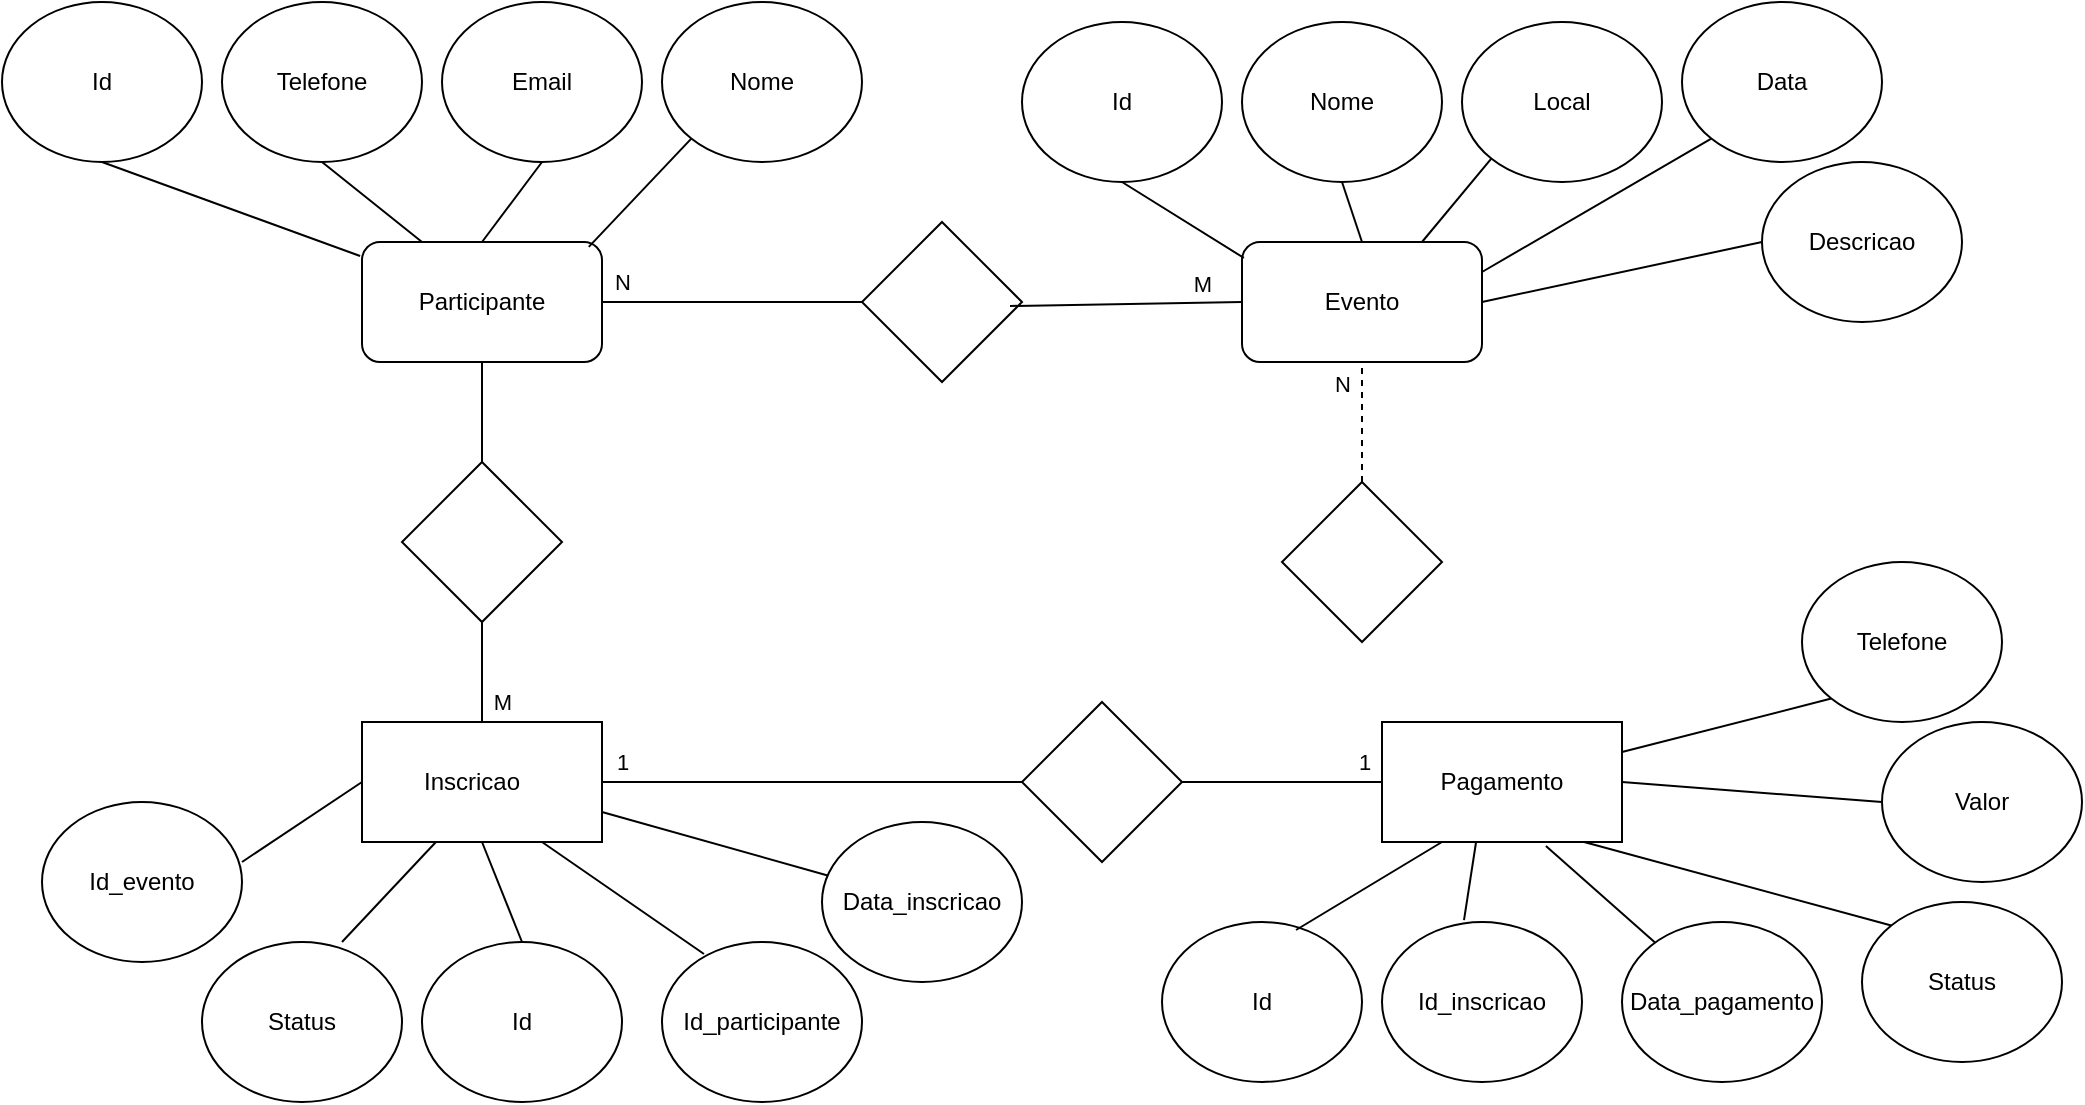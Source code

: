<mxfile>
    <diagram id="Qay9iK6ChZoNCarTy1dK" name="Página-1">
        <mxGraphModel dx="1330" dy="435" grid="1" gridSize="10" guides="1" tooltips="1" connect="1" arrows="1" fold="1" page="0" pageScale="1" pageWidth="827" pageHeight="1169" math="0" shadow="0">
            <root>
                <mxCell id="0"/>
                <mxCell id="1" parent="0"/>
                <mxCell id="2" value="Participante" style="rounded=1;whiteSpace=wrap;html=1;" vertex="1" parent="1">
                    <mxGeometry x="220" y="130" width="120" height="60" as="geometry"/>
                </mxCell>
                <mxCell id="3" value="Id" style="ellipse;whiteSpace=wrap;html=1;" vertex="1" parent="1">
                    <mxGeometry x="40" y="10" width="100" height="80" as="geometry"/>
                </mxCell>
                <mxCell id="4" value="" style="endArrow=none;html=1;exitX=-0.008;exitY=0.117;exitDx=0;exitDy=0;exitPerimeter=0;entryX=0.5;entryY=1;entryDx=0;entryDy=0;" edge="1" parent="1" source="2" target="3">
                    <mxGeometry width="50" height="50" relative="1" as="geometry">
                        <mxPoint x="250" y="120" as="sourcePoint"/>
                        <mxPoint x="300" y="70" as="targetPoint"/>
                    </mxGeometry>
                </mxCell>
                <mxCell id="6" value="Telefone" style="ellipse;whiteSpace=wrap;html=1;" vertex="1" parent="1">
                    <mxGeometry x="150" y="10" width="100" height="80" as="geometry"/>
                </mxCell>
                <mxCell id="7" value="Email" style="ellipse;whiteSpace=wrap;html=1;" vertex="1" parent="1">
                    <mxGeometry x="260" y="10" width="100" height="80" as="geometry"/>
                </mxCell>
                <mxCell id="8" value="Nome" style="ellipse;whiteSpace=wrap;html=1;" vertex="1" parent="1">
                    <mxGeometry x="370" y="10" width="100" height="80" as="geometry"/>
                </mxCell>
                <mxCell id="9" value="" style="endArrow=none;html=1;exitX=0.25;exitY=0;exitDx=0;exitDy=0;entryX=0.5;entryY=1;entryDx=0;entryDy=0;" edge="1" parent="1" source="2" target="6">
                    <mxGeometry width="50" height="50" relative="1" as="geometry">
                        <mxPoint x="279" y="127" as="sourcePoint"/>
                        <mxPoint x="150" y="80" as="targetPoint"/>
                    </mxGeometry>
                </mxCell>
                <mxCell id="10" value="" style="endArrow=none;html=1;exitX=0.5;exitY=0;exitDx=0;exitDy=0;entryX=0.5;entryY=1;entryDx=0;entryDy=0;" edge="1" parent="1" source="2" target="7">
                    <mxGeometry width="50" height="50" relative="1" as="geometry">
                        <mxPoint x="239" y="157" as="sourcePoint"/>
                        <mxPoint x="110" y="110" as="targetPoint"/>
                    </mxGeometry>
                </mxCell>
                <mxCell id="11" value="" style="endArrow=none;html=1;exitX=0.945;exitY=0.041;exitDx=0;exitDy=0;entryX=0;entryY=1;entryDx=0;entryDy=0;exitPerimeter=0;" edge="1" parent="1" source="2" target="8">
                    <mxGeometry width="50" height="50" relative="1" as="geometry">
                        <mxPoint x="249" y="167" as="sourcePoint"/>
                        <mxPoint x="120" y="120" as="targetPoint"/>
                    </mxGeometry>
                </mxCell>
                <mxCell id="12" value="" style="rhombus;whiteSpace=wrap;html=1;" vertex="1" parent="1">
                    <mxGeometry x="470" y="120" width="80" height="80" as="geometry"/>
                </mxCell>
                <mxCell id="13" value="" style="endArrow=none;html=1;exitX=1;exitY=0.5;exitDx=0;exitDy=0;entryX=0;entryY=0.5;entryDx=0;entryDy=0;" edge="1" parent="1" source="2" target="12">
                    <mxGeometry width="50" height="50" relative="1" as="geometry">
                        <mxPoint x="259" y="177" as="sourcePoint"/>
                        <mxPoint x="430" y="160" as="targetPoint"/>
                    </mxGeometry>
                </mxCell>
                <mxCell id="69" value="N" style="edgeLabel;html=1;align=center;verticalAlign=middle;resizable=0;points=[];" vertex="1" connectable="0" parent="13">
                    <mxGeometry x="-0.759" y="-1" relative="1" as="geometry">
                        <mxPoint x="-6" y="-11" as="offset"/>
                    </mxGeometry>
                </mxCell>
                <mxCell id="14" value="Evento" style="rounded=1;whiteSpace=wrap;html=1;" vertex="1" parent="1">
                    <mxGeometry x="660" y="130" width="120" height="60" as="geometry"/>
                </mxCell>
                <mxCell id="16" value="" style="endArrow=none;html=1;entryX=0.925;entryY=0.525;entryDx=0;entryDy=0;entryPerimeter=0;exitX=0;exitY=0.5;exitDx=0;exitDy=0;" edge="1" parent="1" source="14" target="12">
                    <mxGeometry width="50" height="50" relative="1" as="geometry">
                        <mxPoint x="600" y="140" as="sourcePoint"/>
                        <mxPoint x="480" y="170" as="targetPoint"/>
                    </mxGeometry>
                </mxCell>
                <mxCell id="70" value="M" style="edgeLabel;html=1;align=center;verticalAlign=middle;resizable=0;points=[];" vertex="1" connectable="0" parent="16">
                    <mxGeometry x="-0.606" y="-3" relative="1" as="geometry">
                        <mxPoint x="3" y="-7" as="offset"/>
                    </mxGeometry>
                </mxCell>
                <mxCell id="17" value="Id" style="ellipse;whiteSpace=wrap;html=1;" vertex="1" parent="1">
                    <mxGeometry x="550" y="20" width="100" height="80" as="geometry"/>
                </mxCell>
                <mxCell id="18" value="Nome" style="ellipse;whiteSpace=wrap;html=1;" vertex="1" parent="1">
                    <mxGeometry x="660" y="20" width="100" height="80" as="geometry"/>
                </mxCell>
                <mxCell id="20" value="" style="endArrow=none;html=1;exitX=0.008;exitY=0.133;exitDx=0;exitDy=0;entryX=0.5;entryY=1;entryDx=0;entryDy=0;exitPerimeter=0;" edge="1" parent="1" source="14" target="17">
                    <mxGeometry width="50" height="50" relative="1" as="geometry">
                        <mxPoint x="590" y="120" as="sourcePoint"/>
                        <mxPoint x="640" y="70" as="targetPoint"/>
                    </mxGeometry>
                </mxCell>
                <mxCell id="21" value="" style="endArrow=none;html=1;exitX=0.5;exitY=0;exitDx=0;exitDy=0;entryX=0.5;entryY=1;entryDx=0;entryDy=0;" edge="1" parent="1" source="14" target="18">
                    <mxGeometry width="50" height="50" relative="1" as="geometry">
                        <mxPoint x="670" y="140" as="sourcePoint"/>
                        <mxPoint x="630" y="100" as="targetPoint"/>
                    </mxGeometry>
                </mxCell>
                <mxCell id="22" value="Local" style="ellipse;whiteSpace=wrap;html=1;" vertex="1" parent="1">
                    <mxGeometry x="770" y="20" width="100" height="80" as="geometry"/>
                </mxCell>
                <mxCell id="23" value="Data" style="ellipse;whiteSpace=wrap;html=1;" vertex="1" parent="1">
                    <mxGeometry x="880" y="10" width="100" height="80" as="geometry"/>
                </mxCell>
                <mxCell id="24" value="Descricao" style="ellipse;whiteSpace=wrap;html=1;" vertex="1" parent="1">
                    <mxGeometry x="920" y="90" width="100" height="80" as="geometry"/>
                </mxCell>
                <mxCell id="26" value="" style="endArrow=none;html=1;exitX=0.75;exitY=0;exitDx=0;exitDy=0;entryX=0;entryY=1;entryDx=0;entryDy=0;" edge="1" parent="1" source="14" target="22">
                    <mxGeometry width="50" height="50" relative="1" as="geometry">
                        <mxPoint x="730" y="140" as="sourcePoint"/>
                        <mxPoint x="720" y="110" as="targetPoint"/>
                    </mxGeometry>
                </mxCell>
                <mxCell id="28" value="" style="endArrow=none;html=1;exitX=1;exitY=0.25;exitDx=0;exitDy=0;entryX=0;entryY=1;entryDx=0;entryDy=0;" edge="1" parent="1" source="14" target="23">
                    <mxGeometry width="50" height="50" relative="1" as="geometry">
                        <mxPoint x="740" y="150" as="sourcePoint"/>
                        <mxPoint x="730" y="120" as="targetPoint"/>
                    </mxGeometry>
                </mxCell>
                <mxCell id="29" value="" style="endArrow=none;html=1;exitX=1;exitY=0.5;exitDx=0;exitDy=0;entryX=0;entryY=0.5;entryDx=0;entryDy=0;" edge="1" parent="1" source="14" target="24">
                    <mxGeometry width="50" height="50" relative="1" as="geometry">
                        <mxPoint x="750" y="160" as="sourcePoint"/>
                        <mxPoint x="910" y="140" as="targetPoint"/>
                    </mxGeometry>
                </mxCell>
                <mxCell id="30" value="" style="endArrow=none;dashed=1;html=1;entryX=0.5;entryY=1;entryDx=0;entryDy=0;" edge="1" parent="1" target="14">
                    <mxGeometry width="50" height="50" relative="1" as="geometry">
                        <mxPoint x="720" y="250" as="sourcePoint"/>
                        <mxPoint x="820" y="190" as="targetPoint"/>
                    </mxGeometry>
                </mxCell>
                <mxCell id="71" value="N" style="edgeLabel;html=1;align=center;verticalAlign=middle;resizable=0;points=[];" vertex="1" connectable="0" parent="30">
                    <mxGeometry x="0.522" y="-2" relative="1" as="geometry">
                        <mxPoint x="-12" y="-4" as="offset"/>
                    </mxGeometry>
                </mxCell>
                <mxCell id="32" value="" style="rhombus;whiteSpace=wrap;html=1;" vertex="1" parent="1">
                    <mxGeometry x="680" y="250" width="80" height="80" as="geometry"/>
                </mxCell>
                <mxCell id="33" value="" style="rhombus;whiteSpace=wrap;html=1;" vertex="1" parent="1">
                    <mxGeometry x="240" y="240" width="80" height="80" as="geometry"/>
                </mxCell>
                <mxCell id="35" value="Inscricao&amp;nbsp; &amp;nbsp;" style="rounded=0;whiteSpace=wrap;html=1;align=center;" vertex="1" parent="1">
                    <mxGeometry x="220" y="370" width="120" height="60" as="geometry"/>
                </mxCell>
                <mxCell id="36" value="" style="endArrow=none;html=1;exitX=0.5;exitY=0;exitDx=0;exitDy=0;entryX=0.5;entryY=1;entryDx=0;entryDy=0;" edge="1" parent="1" source="33" target="2">
                    <mxGeometry width="50" height="50" relative="1" as="geometry">
                        <mxPoint x="320" y="250" as="sourcePoint"/>
                        <mxPoint x="370" y="200" as="targetPoint"/>
                    </mxGeometry>
                </mxCell>
                <mxCell id="37" value="" style="endArrow=none;html=1;exitX=0.5;exitY=0;exitDx=0;exitDy=0;" edge="1" parent="1" source="35">
                    <mxGeometry width="50" height="50" relative="1" as="geometry">
                        <mxPoint x="320" y="410" as="sourcePoint"/>
                        <mxPoint x="280" y="320" as="targetPoint"/>
                    </mxGeometry>
                </mxCell>
                <mxCell id="72" value="M" style="edgeLabel;html=1;align=center;verticalAlign=middle;resizable=0;points=[];" vertex="1" connectable="0" parent="37">
                    <mxGeometry x="-0.508" y="-2" relative="1" as="geometry">
                        <mxPoint x="8" y="2" as="offset"/>
                    </mxGeometry>
                </mxCell>
                <mxCell id="38" value="Id_evento" style="ellipse;whiteSpace=wrap;html=1;" vertex="1" parent="1">
                    <mxGeometry x="60" y="410" width="100" height="80" as="geometry"/>
                </mxCell>
                <mxCell id="40" value="Status" style="ellipse;whiteSpace=wrap;html=1;" vertex="1" parent="1">
                    <mxGeometry x="140" y="480" width="100" height="80" as="geometry"/>
                </mxCell>
                <mxCell id="41" value="Data_inscricao" style="ellipse;whiteSpace=wrap;html=1;" vertex="1" parent="1">
                    <mxGeometry x="450" y="420" width="100" height="80" as="geometry"/>
                </mxCell>
                <mxCell id="42" value="Id_participante" style="ellipse;whiteSpace=wrap;html=1;" vertex="1" parent="1">
                    <mxGeometry x="370" y="480" width="100" height="80" as="geometry"/>
                </mxCell>
                <mxCell id="43" value="Id" style="ellipse;whiteSpace=wrap;html=1;" vertex="1" parent="1">
                    <mxGeometry x="250" y="480" width="100" height="80" as="geometry"/>
                </mxCell>
                <mxCell id="44" value="" style="endArrow=none;html=1;exitX=0.5;exitY=0;exitDx=0;exitDy=0;entryX=0.5;entryY=1;entryDx=0;entryDy=0;" edge="1" parent="1" source="43" target="35">
                    <mxGeometry width="50" height="50" relative="1" as="geometry">
                        <mxPoint x="320" y="480" as="sourcePoint"/>
                        <mxPoint x="370" y="430" as="targetPoint"/>
                    </mxGeometry>
                </mxCell>
                <mxCell id="45" value="" style="endArrow=none;html=1;exitX=0.7;exitY=0;exitDx=0;exitDy=0;exitPerimeter=0;entryX=0.308;entryY=1;entryDx=0;entryDy=0;entryPerimeter=0;" edge="1" parent="1" source="40" target="35">
                    <mxGeometry width="50" height="50" relative="1" as="geometry">
                        <mxPoint x="320" y="480" as="sourcePoint"/>
                        <mxPoint x="370" y="430" as="targetPoint"/>
                    </mxGeometry>
                </mxCell>
                <mxCell id="46" value="" style="endArrow=none;html=1;entryX=0;entryY=0.5;entryDx=0;entryDy=0;exitX=1;exitY=0.375;exitDx=0;exitDy=0;exitPerimeter=0;" edge="1" parent="1" source="38" target="35">
                    <mxGeometry width="50" height="50" relative="1" as="geometry">
                        <mxPoint x="320" y="480" as="sourcePoint"/>
                        <mxPoint x="370" y="430" as="targetPoint"/>
                    </mxGeometry>
                </mxCell>
                <mxCell id="47" value="" style="endArrow=none;html=1;exitX=0.21;exitY=0.075;exitDx=0;exitDy=0;exitPerimeter=0;entryX=0.75;entryY=1;entryDx=0;entryDy=0;" edge="1" parent="1" source="42" target="35">
                    <mxGeometry width="50" height="50" relative="1" as="geometry">
                        <mxPoint x="320" y="480" as="sourcePoint"/>
                        <mxPoint x="370" y="430" as="targetPoint"/>
                    </mxGeometry>
                </mxCell>
                <mxCell id="48" value="" style="endArrow=none;html=1;exitX=1;exitY=0.75;exitDx=0;exitDy=0;" edge="1" parent="1" source="35" target="41">
                    <mxGeometry width="50" height="50" relative="1" as="geometry">
                        <mxPoint x="320" y="480" as="sourcePoint"/>
                        <mxPoint x="370" y="430" as="targetPoint"/>
                    </mxGeometry>
                </mxCell>
                <mxCell id="49" value="" style="rhombus;whiteSpace=wrap;html=1;" vertex="1" parent="1">
                    <mxGeometry x="550" y="360" width="80" height="80" as="geometry"/>
                </mxCell>
                <mxCell id="50" value="" style="endArrow=none;html=1;exitX=1;exitY=0.5;exitDx=0;exitDy=0;" edge="1" parent="1" source="35" target="49">
                    <mxGeometry width="50" height="50" relative="1" as="geometry">
                        <mxPoint x="470" y="420" as="sourcePoint"/>
                        <mxPoint x="520" y="370" as="targetPoint"/>
                    </mxGeometry>
                </mxCell>
                <mxCell id="73" value="1" style="edgeLabel;html=1;align=center;verticalAlign=middle;resizable=0;points=[];" vertex="1" connectable="0" parent="50">
                    <mxGeometry x="-0.879" y="1" relative="1" as="geometry">
                        <mxPoint x="-3" y="-9" as="offset"/>
                    </mxGeometry>
                </mxCell>
                <mxCell id="52" value="Pagamento" style="rounded=0;whiteSpace=wrap;html=1;" vertex="1" parent="1">
                    <mxGeometry x="730" y="370" width="120" height="60" as="geometry"/>
                </mxCell>
                <mxCell id="53" value="Id" style="ellipse;whiteSpace=wrap;html=1;" vertex="1" parent="1">
                    <mxGeometry x="620" y="470" width="100" height="80" as="geometry"/>
                </mxCell>
                <mxCell id="55" value="Data_pagamento" style="ellipse;whiteSpace=wrap;html=1;" vertex="1" parent="1">
                    <mxGeometry x="850" y="470" width="100" height="80" as="geometry"/>
                </mxCell>
                <mxCell id="56" value="Telefone" style="ellipse;whiteSpace=wrap;html=1;" vertex="1" parent="1">
                    <mxGeometry x="940" y="290" width="100" height="80" as="geometry"/>
                </mxCell>
                <mxCell id="57" value="Valor" style="ellipse;whiteSpace=wrap;html=1;" vertex="1" parent="1">
                    <mxGeometry x="980" y="370" width="100" height="80" as="geometry"/>
                </mxCell>
                <mxCell id="60" value="Status" style="ellipse;whiteSpace=wrap;html=1;" vertex="1" parent="1">
                    <mxGeometry x="970" y="460" width="100" height="80" as="geometry"/>
                </mxCell>
                <mxCell id="61" value="" style="endArrow=none;html=1;exitX=0.67;exitY=0.05;exitDx=0;exitDy=0;exitPerimeter=0;entryX=0.25;entryY=1;entryDx=0;entryDy=0;" edge="1" parent="1" source="53" target="52">
                    <mxGeometry width="50" height="50" relative="1" as="geometry">
                        <mxPoint x="780" y="530" as="sourcePoint"/>
                        <mxPoint x="830" y="480" as="targetPoint"/>
                    </mxGeometry>
                </mxCell>
                <mxCell id="62" value="" style="endArrow=none;html=1;exitX=0.41;exitY=-0.012;exitDx=0;exitDy=0;exitPerimeter=0;entryX=0.392;entryY=1;entryDx=0;entryDy=0;entryPerimeter=0;" edge="1" parent="1" source="54" target="52">
                    <mxGeometry width="50" height="50" relative="1" as="geometry">
                        <mxPoint x="737" y="494" as="sourcePoint"/>
                        <mxPoint x="770" y="440" as="targetPoint"/>
                    </mxGeometry>
                </mxCell>
                <mxCell id="63" value="" style="endArrow=none;html=1;entryX=0.683;entryY=1.033;entryDx=0;entryDy=0;entryPerimeter=0;" edge="1" parent="1" source="55" target="52">
                    <mxGeometry width="50" height="50" relative="1" as="geometry">
                        <mxPoint x="747" y="504" as="sourcePoint"/>
                        <mxPoint x="780" y="450" as="targetPoint"/>
                    </mxGeometry>
                </mxCell>
                <mxCell id="64" value="" style="endArrow=none;html=1;entryX=0.842;entryY=1;entryDx=0;entryDy=0;entryPerimeter=0;exitX=0;exitY=0;exitDx=0;exitDy=0;" edge="1" parent="1" source="60" target="52">
                    <mxGeometry width="50" height="50" relative="1" as="geometry">
                        <mxPoint x="930" y="460" as="sourcePoint"/>
                        <mxPoint x="790" y="460" as="targetPoint"/>
                    </mxGeometry>
                </mxCell>
                <mxCell id="65" value="" style="endArrow=none;html=1;entryX=1;entryY=0.5;entryDx=0;entryDy=0;exitX=0;exitY=0.5;exitDx=0;exitDy=0;" edge="1" parent="1" source="57" target="52">
                    <mxGeometry width="50" height="50" relative="1" as="geometry">
                        <mxPoint x="970" y="410" as="sourcePoint"/>
                        <mxPoint x="800" y="470" as="targetPoint"/>
                    </mxGeometry>
                </mxCell>
                <mxCell id="66" value="" style="endArrow=none;html=1;exitX=0.67;exitY=0.05;exitDx=0;exitDy=0;exitPerimeter=0;entryX=0.25;entryY=1;entryDx=0;entryDy=0;" edge="1" parent="1" target="54">
                    <mxGeometry width="50" height="50" relative="1" as="geometry">
                        <mxPoint x="767" y="524" as="sourcePoint"/>
                        <mxPoint x="800" y="470" as="targetPoint"/>
                    </mxGeometry>
                </mxCell>
                <mxCell id="54" value="Id_inscricao" style="ellipse;whiteSpace=wrap;html=1;" vertex="1" parent="1">
                    <mxGeometry x="730" y="470" width="100" height="80" as="geometry"/>
                </mxCell>
                <mxCell id="67" value="" style="endArrow=none;html=1;entryX=1;entryY=0.25;entryDx=0;entryDy=0;exitX=0;exitY=1;exitDx=0;exitDy=0;" edge="1" parent="1" source="56" target="52">
                    <mxGeometry width="50" height="50" relative="1" as="geometry">
                        <mxPoint x="990" y="420" as="sourcePoint"/>
                        <mxPoint x="860" y="410" as="targetPoint"/>
                    </mxGeometry>
                </mxCell>
                <mxCell id="68" value="" style="endArrow=none;html=1;exitX=1;exitY=0.5;exitDx=0;exitDy=0;entryX=0;entryY=0.5;entryDx=0;entryDy=0;" edge="1" parent="1" source="49" target="52">
                    <mxGeometry width="50" height="50" relative="1" as="geometry">
                        <mxPoint x="460" y="270" as="sourcePoint"/>
                        <mxPoint x="720" y="390" as="targetPoint"/>
                    </mxGeometry>
                </mxCell>
                <mxCell id="74" value="1" style="edgeLabel;html=1;align=center;verticalAlign=middle;resizable=0;points=[];" vertex="1" connectable="0" parent="68">
                    <mxGeometry x="0.688" y="2" relative="1" as="geometry">
                        <mxPoint x="6" y="-8" as="offset"/>
                    </mxGeometry>
                </mxCell>
            </root>
        </mxGraphModel>
    </diagram>
</mxfile>